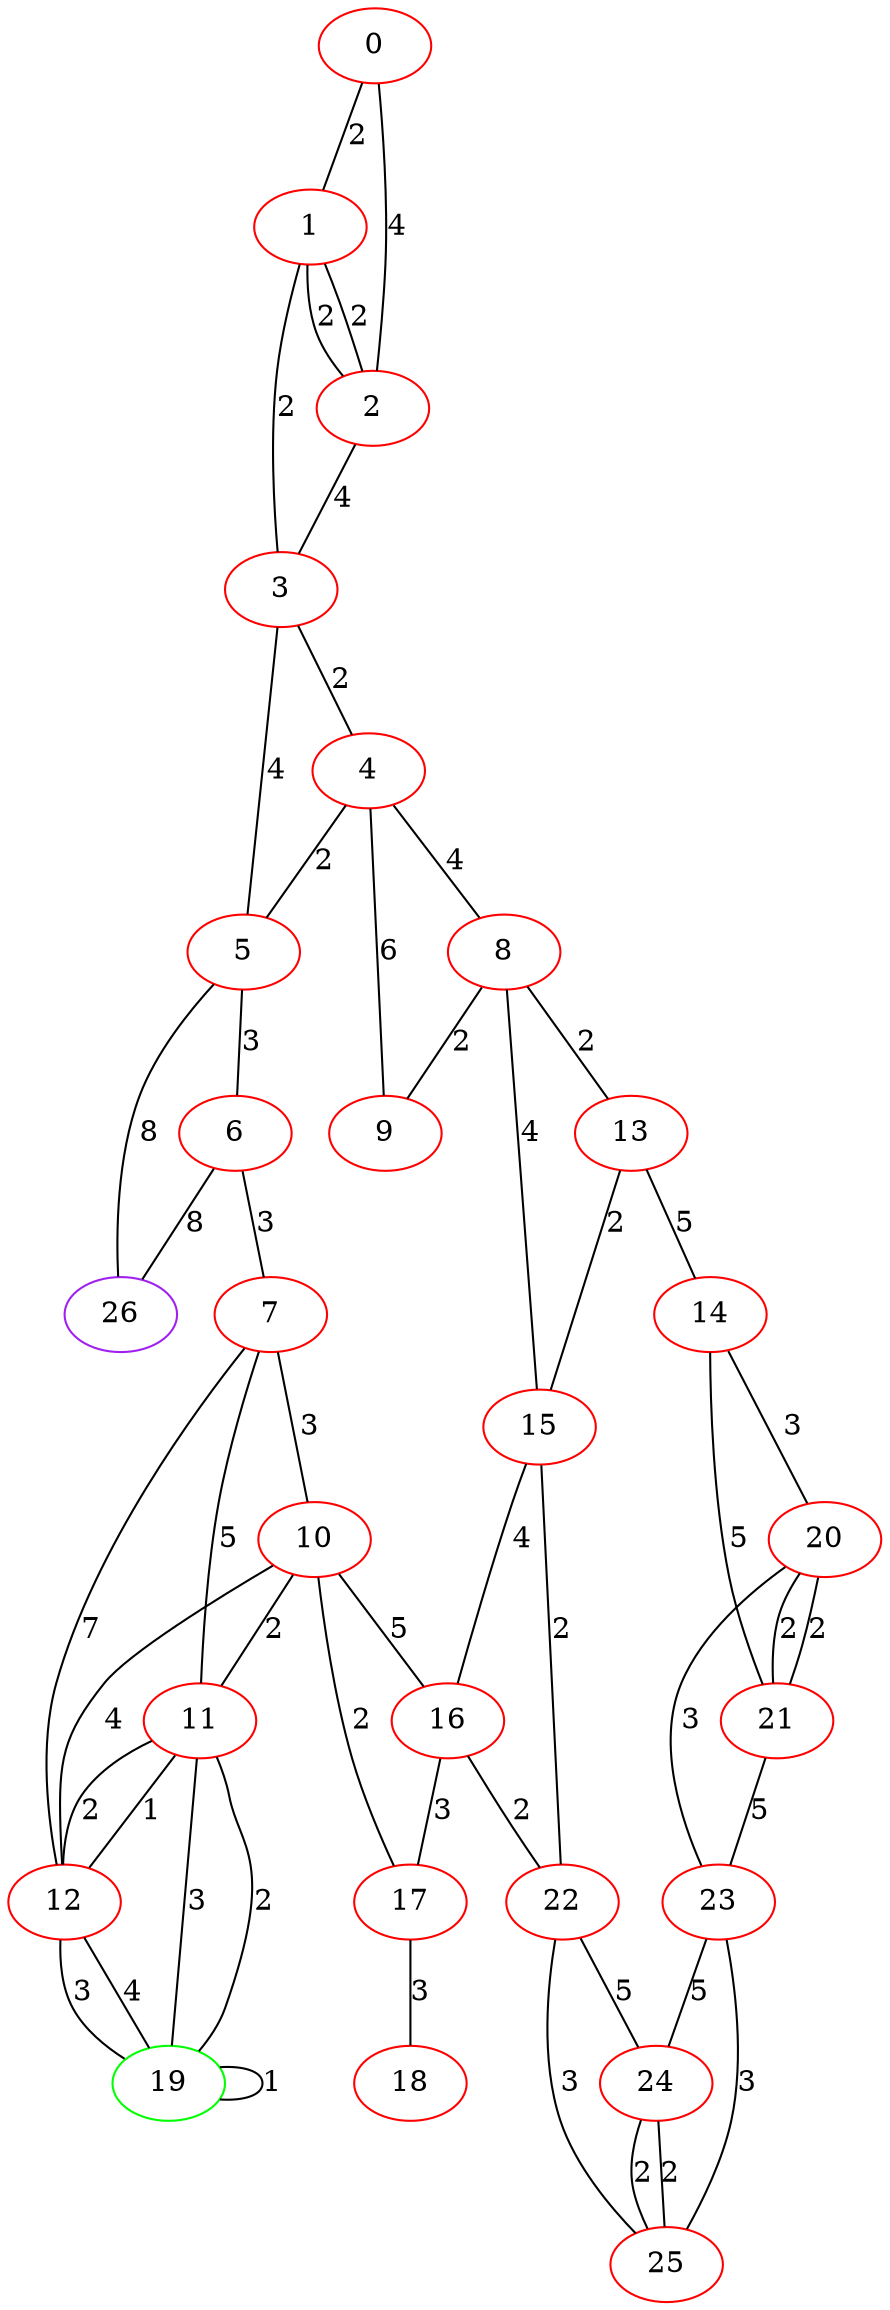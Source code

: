 graph "" {
0 [color=red, weight=1];
1 [color=red, weight=1];
2 [color=red, weight=1];
3 [color=red, weight=1];
4 [color=red, weight=1];
5 [color=red, weight=1];
6 [color=red, weight=1];
7 [color=red, weight=1];
8 [color=red, weight=1];
9 [color=red, weight=1];
10 [color=red, weight=1];
11 [color=red, weight=1];
12 [color=red, weight=1];
13 [color=red, weight=1];
14 [color=red, weight=1];
15 [color=red, weight=1];
16 [color=red, weight=1];
17 [color=red, weight=1];
18 [color=red, weight=1];
19 [color=green, weight=2];
20 [color=red, weight=1];
21 [color=red, weight=1];
22 [color=red, weight=1];
23 [color=red, weight=1];
24 [color=red, weight=1];
25 [color=red, weight=1];
26 [color=purple, weight=4];
0 -- 1  [key=0, label=2];
0 -- 2  [key=0, label=4];
1 -- 2  [key=0, label=2];
1 -- 2  [key=1, label=2];
1 -- 3  [key=0, label=2];
2 -- 3  [key=0, label=4];
3 -- 4  [key=0, label=2];
3 -- 5  [key=0, label=4];
4 -- 8  [key=0, label=4];
4 -- 9  [key=0, label=6];
4 -- 5  [key=0, label=2];
5 -- 26  [key=0, label=8];
5 -- 6  [key=0, label=3];
6 -- 26  [key=0, label=8];
6 -- 7  [key=0, label=3];
7 -- 10  [key=0, label=3];
7 -- 11  [key=0, label=5];
7 -- 12  [key=0, label=7];
8 -- 9  [key=0, label=2];
8 -- 13  [key=0, label=2];
8 -- 15  [key=0, label=4];
10 -- 16  [key=0, label=5];
10 -- 17  [key=0, label=2];
10 -- 11  [key=0, label=2];
10 -- 12  [key=0, label=4];
11 -- 19  [key=0, label=2];
11 -- 19  [key=1, label=3];
11 -- 12  [key=0, label=2];
11 -- 12  [key=1, label=1];
12 -- 19  [key=0, label=3];
12 -- 19  [key=1, label=4];
13 -- 14  [key=0, label=5];
13 -- 15  [key=0, label=2];
14 -- 20  [key=0, label=3];
14 -- 21  [key=0, label=5];
15 -- 16  [key=0, label=4];
15 -- 22  [key=0, label=2];
16 -- 17  [key=0, label=3];
16 -- 22  [key=0, label=2];
17 -- 18  [key=0, label=3];
19 -- 19  [key=0, label=1];
20 -- 21  [key=0, label=2];
20 -- 21  [key=1, label=2];
20 -- 23  [key=0, label=3];
21 -- 23  [key=0, label=5];
22 -- 24  [key=0, label=5];
22 -- 25  [key=0, label=3];
23 -- 24  [key=0, label=5];
23 -- 25  [key=0, label=3];
24 -- 25  [key=0, label=2];
24 -- 25  [key=1, label=2];
}

